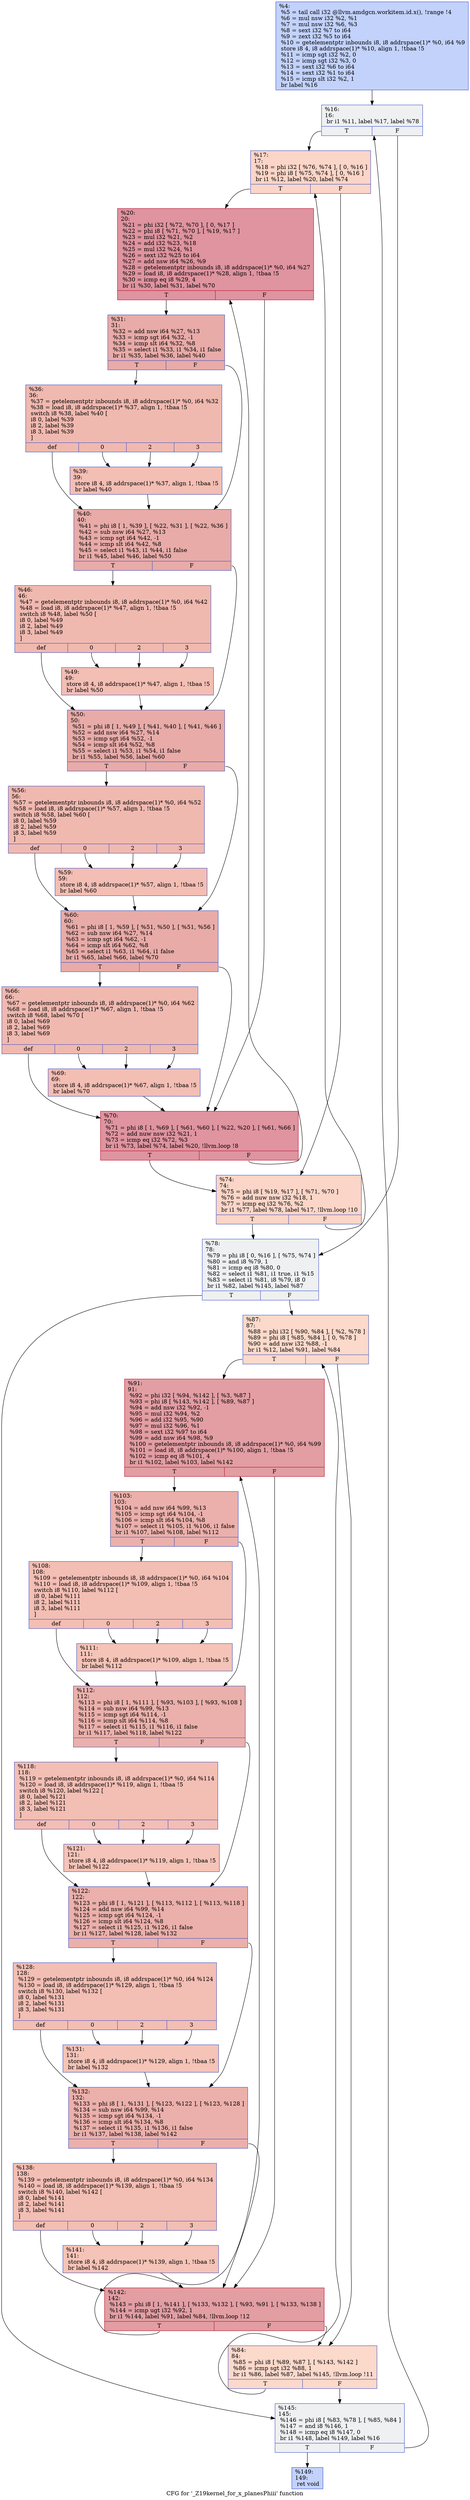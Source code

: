 digraph "CFG for '_Z19kernel_for_x_planesPhiii' function" {
	label="CFG for '_Z19kernel_for_x_planesPhiii' function";

	Node0x6093e80 [shape=record,color="#3d50c3ff", style=filled, fillcolor="#779af770",label="{%4:\l  %5 = tail call i32 @llvm.amdgcn.workitem.id.x(), !range !4\l  %6 = mul nsw i32 %2, %1\l  %7 = mul nsw i32 %6, %3\l  %8 = sext i32 %7 to i64\l  %9 = zext i32 %5 to i64\l  %10 = getelementptr inbounds i8, i8 addrspace(1)* %0, i64 %9\l  store i8 4, i8 addrspace(1)* %10, align 1, !tbaa !5\l  %11 = icmp sgt i32 %2, 0\l  %12 = icmp sgt i32 %3, 0\l  %13 = sext i32 %6 to i64\l  %14 = sext i32 %1 to i64\l  %15 = icmp slt i32 %2, 1\l  br label %16\l}"];
	Node0x6093e80 -> Node0x60959d0;
	Node0x60959d0 [shape=record,color="#3d50c3ff", style=filled, fillcolor="#d9dce170",label="{%16:\l16:                                               \l  br i1 %11, label %17, label %78\l|{<s0>T|<s1>F}}"];
	Node0x60959d0:s0 -> Node0x6094d90;
	Node0x60959d0:s1 -> Node0x6095be0;
	Node0x6094d90 [shape=record,color="#3d50c3ff", style=filled, fillcolor="#f5a08170",label="{%17:\l17:                                               \l  %18 = phi i32 [ %76, %74 ], [ 0, %16 ]\l  %19 = phi i8 [ %75, %74 ], [ 0, %16 ]\l  br i1 %12, label %20, label %74\l|{<s0>T|<s1>F}}"];
	Node0x6094d90:s0 -> Node0x6095fa0;
	Node0x6094d90:s1 -> Node0x6095d10;
	Node0x6095fa0 [shape=record,color="#b70d28ff", style=filled, fillcolor="#b70d2870",label="{%20:\l20:                                               \l  %21 = phi i32 [ %72, %70 ], [ 0, %17 ]\l  %22 = phi i8 [ %71, %70 ], [ %19, %17 ]\l  %23 = mul i32 %21, %2\l  %24 = add i32 %23, %18\l  %25 = mul i32 %24, %1\l  %26 = sext i32 %25 to i64\l  %27 = add nsw i64 %26, %9\l  %28 = getelementptr inbounds i8, i8 addrspace(1)* %0, i64 %27\l  %29 = load i8, i8 addrspace(1)* %28, align 1, !tbaa !5\l  %30 = icmp eq i8 %29, 4\l  br i1 %30, label %31, label %70\l|{<s0>T|<s1>F}}"];
	Node0x6095fa0:s0 -> Node0x6096dd0;
	Node0x6095fa0:s1 -> Node0x6096110;
	Node0x6096dd0 [shape=record,color="#3d50c3ff", style=filled, fillcolor="#cc403a70",label="{%31:\l31:                                               \l  %32 = add nsw i64 %27, %13\l  %33 = icmp sgt i64 %32, -1\l  %34 = icmp slt i64 %32, %8\l  %35 = select i1 %33, i1 %34, i1 false\l  br i1 %35, label %36, label %40\l|{<s0>T|<s1>F}}"];
	Node0x6096dd0:s0 -> Node0x60972f0;
	Node0x6096dd0:s1 -> Node0x6097340;
	Node0x60972f0 [shape=record,color="#3d50c3ff", style=filled, fillcolor="#de614d70",label="{%36:\l36:                                               \l  %37 = getelementptr inbounds i8, i8 addrspace(1)* %0, i64 %32\l  %38 = load i8, i8 addrspace(1)* %37, align 1, !tbaa !5\l  switch i8 %38, label %40 [\l    i8 0, label %39\l    i8 2, label %39\l    i8 3, label %39\l  ]\l|{<s0>def|<s1>0|<s2>2|<s3>3}}"];
	Node0x60972f0:s0 -> Node0x6097340;
	Node0x60972f0:s1 -> Node0x60975c0;
	Node0x60972f0:s2 -> Node0x60975c0;
	Node0x60972f0:s3 -> Node0x60975c0;
	Node0x60975c0 [shape=record,color="#3d50c3ff", style=filled, fillcolor="#e36c5570",label="{%39:\l39:                                               \l  store i8 4, i8 addrspace(1)* %37, align 1, !tbaa !5\l  br label %40\l}"];
	Node0x60975c0 -> Node0x6097340;
	Node0x6097340 [shape=record,color="#3d50c3ff", style=filled, fillcolor="#cc403a70",label="{%40:\l40:                                               \l  %41 = phi i8 [ 1, %39 ], [ %22, %31 ], [ %22, %36 ]\l  %42 = sub nsw i64 %27, %13\l  %43 = icmp sgt i64 %42, -1\l  %44 = icmp slt i64 %42, %8\l  %45 = select i1 %43, i1 %44, i1 false\l  br i1 %45, label %46, label %50\l|{<s0>T|<s1>F}}"];
	Node0x6097340:s0 -> Node0x6097c00;
	Node0x6097340:s1 -> Node0x6097c50;
	Node0x6097c00 [shape=record,color="#3d50c3ff", style=filled, fillcolor="#de614d70",label="{%46:\l46:                                               \l  %47 = getelementptr inbounds i8, i8 addrspace(1)* %0, i64 %42\l  %48 = load i8, i8 addrspace(1)* %47, align 1, !tbaa !5\l  switch i8 %48, label %50 [\l    i8 0, label %49\l    i8 2, label %49\l    i8 3, label %49\l  ]\l|{<s0>def|<s1>0|<s2>2|<s3>3}}"];
	Node0x6097c00:s0 -> Node0x6097c50;
	Node0x6097c00:s1 -> Node0x6097e90;
	Node0x6097c00:s2 -> Node0x6097e90;
	Node0x6097c00:s3 -> Node0x6097e90;
	Node0x6097e90 [shape=record,color="#3d50c3ff", style=filled, fillcolor="#e36c5570",label="{%49:\l49:                                               \l  store i8 4, i8 addrspace(1)* %47, align 1, !tbaa !5\l  br label %50\l}"];
	Node0x6097e90 -> Node0x6097c50;
	Node0x6097c50 [shape=record,color="#3d50c3ff", style=filled, fillcolor="#cc403a70",label="{%50:\l50:                                               \l  %51 = phi i8 [ 1, %49 ], [ %41, %40 ], [ %41, %46 ]\l  %52 = add nsw i64 %27, %14\l  %53 = icmp sgt i64 %52, -1\l  %54 = icmp slt i64 %52, %8\l  %55 = select i1 %53, i1 %54, i1 false\l  br i1 %55, label %56, label %60\l|{<s0>T|<s1>F}}"];
	Node0x6097c50:s0 -> Node0x6098470;
	Node0x6097c50:s1 -> Node0x60984c0;
	Node0x6098470 [shape=record,color="#3d50c3ff", style=filled, fillcolor="#de614d70",label="{%56:\l56:                                               \l  %57 = getelementptr inbounds i8, i8 addrspace(1)* %0, i64 %52\l  %58 = load i8, i8 addrspace(1)* %57, align 1, !tbaa !5\l  switch i8 %58, label %60 [\l    i8 0, label %59\l    i8 2, label %59\l    i8 3, label %59\l  ]\l|{<s0>def|<s1>0|<s2>2|<s3>3}}"];
	Node0x6098470:s0 -> Node0x60984c0;
	Node0x6098470:s1 -> Node0x60986d0;
	Node0x6098470:s2 -> Node0x60986d0;
	Node0x6098470:s3 -> Node0x60986d0;
	Node0x60986d0 [shape=record,color="#3d50c3ff", style=filled, fillcolor="#e36c5570",label="{%59:\l59:                                               \l  store i8 4, i8 addrspace(1)* %57, align 1, !tbaa !5\l  br label %60\l}"];
	Node0x60986d0 -> Node0x60984c0;
	Node0x60984c0 [shape=record,color="#3d50c3ff", style=filled, fillcolor="#cc403a70",label="{%60:\l60:                                               \l  %61 = phi i8 [ 1, %59 ], [ %51, %50 ], [ %51, %56 ]\l  %62 = sub nsw i64 %27, %14\l  %63 = icmp sgt i64 %62, -1\l  %64 = icmp slt i64 %62, %8\l  %65 = select i1 %63, i1 %64, i1 false\l  br i1 %65, label %66, label %70\l|{<s0>T|<s1>F}}"];
	Node0x60984c0:s0 -> Node0x6097050;
	Node0x60984c0:s1 -> Node0x6096110;
	Node0x6097050 [shape=record,color="#3d50c3ff", style=filled, fillcolor="#de614d70",label="{%66:\l66:                                               \l  %67 = getelementptr inbounds i8, i8 addrspace(1)* %0, i64 %62\l  %68 = load i8, i8 addrspace(1)* %67, align 1, !tbaa !5\l  switch i8 %68, label %70 [\l    i8 0, label %69\l    i8 2, label %69\l    i8 3, label %69\l  ]\l|{<s0>def|<s1>0|<s2>2|<s3>3}}"];
	Node0x6097050:s0 -> Node0x6096110;
	Node0x6097050:s1 -> Node0x6097150;
	Node0x6097050:s2 -> Node0x6097150;
	Node0x6097050:s3 -> Node0x6097150;
	Node0x6097150 [shape=record,color="#3d50c3ff", style=filled, fillcolor="#e36c5570",label="{%69:\l69:                                               \l  store i8 4, i8 addrspace(1)* %67, align 1, !tbaa !5\l  br label %70\l}"];
	Node0x6097150 -> Node0x6096110;
	Node0x6096110 [shape=record,color="#b70d28ff", style=filled, fillcolor="#b70d2870",label="{%70:\l70:                                               \l  %71 = phi i8 [ 1, %69 ], [ %61, %60 ], [ %22, %20 ], [ %61, %66 ]\l  %72 = add nuw nsw i32 %21, 1\l  %73 = icmp eq i32 %72, %3\l  br i1 %73, label %74, label %20, !llvm.loop !8\l|{<s0>T|<s1>F}}"];
	Node0x6096110:s0 -> Node0x6095d10;
	Node0x6096110:s1 -> Node0x6095fa0;
	Node0x6095d10 [shape=record,color="#3d50c3ff", style=filled, fillcolor="#f5a08170",label="{%74:\l74:                                               \l  %75 = phi i8 [ %19, %17 ], [ %71, %70 ]\l  %76 = add nuw nsw i32 %18, 1\l  %77 = icmp eq i32 %76, %2\l  br i1 %77, label %78, label %17, !llvm.loop !10\l|{<s0>T|<s1>F}}"];
	Node0x6095d10:s0 -> Node0x6095be0;
	Node0x6095d10:s1 -> Node0x6094d90;
	Node0x6095be0 [shape=record,color="#3d50c3ff", style=filled, fillcolor="#d9dce170",label="{%78:\l78:                                               \l  %79 = phi i8 [ 0, %16 ], [ %75, %74 ]\l  %80 = and i8 %79, 1\l  %81 = icmp eq i8 %80, 0\l  %82 = select i1 %81, i1 true, i1 %15\l  %83 = select i1 %81, i8 %79, i8 0\l  br i1 %82, label %145, label %87\l|{<s0>T|<s1>F}}"];
	Node0x6095be0:s0 -> Node0x6099d00;
	Node0x6095be0:s1 -> Node0x6099d50;
	Node0x6099e50 [shape=record,color="#3d50c3ff", style=filled, fillcolor="#f7a88970",label="{%84:\l84:                                               \l  %85 = phi i8 [ %89, %87 ], [ %143, %142 ]\l  %86 = icmp sgt i32 %88, 1\l  br i1 %86, label %87, label %145, !llvm.loop !11\l|{<s0>T|<s1>F}}"];
	Node0x6099e50:s0 -> Node0x6099d50;
	Node0x6099e50:s1 -> Node0x6099d00;
	Node0x6099d50 [shape=record,color="#3d50c3ff", style=filled, fillcolor="#f7a88970",label="{%87:\l87:                                               \l  %88 = phi i32 [ %90, %84 ], [ %2, %78 ]\l  %89 = phi i8 [ %85, %84 ], [ 0, %78 ]\l  %90 = add nsw i32 %88, -1\l  br i1 %12, label %91, label %84\l|{<s0>T|<s1>F}}"];
	Node0x6099d50:s0 -> Node0x609a4d0;
	Node0x6099d50:s1 -> Node0x6099e50;
	Node0x609a4d0 [shape=record,color="#b70d28ff", style=filled, fillcolor="#be242e70",label="{%91:\l91:                                               \l  %92 = phi i32 [ %94, %142 ], [ %3, %87 ]\l  %93 = phi i8 [ %143, %142 ], [ %89, %87 ]\l  %94 = add nsw i32 %92, -1\l  %95 = mul i32 %94, %2\l  %96 = add i32 %95, %90\l  %97 = mul i32 %96, %1\l  %98 = sext i32 %97 to i64\l  %99 = add nsw i64 %98, %9\l  %100 = getelementptr inbounds i8, i8 addrspace(1)* %0, i64 %99\l  %101 = load i8, i8 addrspace(1)* %100, align 1, !tbaa !5\l  %102 = icmp eq i8 %101, 4\l  br i1 %102, label %103, label %142\l|{<s0>T|<s1>F}}"];
	Node0x609a4d0:s0 -> Node0x609ac10;
	Node0x609a4d0:s1 -> Node0x6099ee0;
	Node0x609ac10 [shape=record,color="#3d50c3ff", style=filled, fillcolor="#d24b4070",label="{%103:\l103:                                              \l  %104 = add nsw i64 %99, %13\l  %105 = icmp sgt i64 %104, -1\l  %106 = icmp slt i64 %104, %8\l  %107 = select i1 %105, i1 %106, i1 false\l  br i1 %107, label %108, label %112\l|{<s0>T|<s1>F}}"];
	Node0x609ac10:s0 -> Node0x609af70;
	Node0x609ac10:s1 -> Node0x609afc0;
	Node0x609af70 [shape=record,color="#3d50c3ff", style=filled, fillcolor="#e36c5570",label="{%108:\l108:                                              \l  %109 = getelementptr inbounds i8, i8 addrspace(1)* %0, i64 %104\l  %110 = load i8, i8 addrspace(1)* %109, align 1, !tbaa !5\l  switch i8 %110, label %112 [\l    i8 0, label %111\l    i8 2, label %111\l    i8 3, label %111\l  ]\l|{<s0>def|<s1>0|<s2>2|<s3>3}}"];
	Node0x609af70:s0 -> Node0x609afc0;
	Node0x609af70:s1 -> Node0x609b1d0;
	Node0x609af70:s2 -> Node0x609b1d0;
	Node0x609af70:s3 -> Node0x609b1d0;
	Node0x609b1d0 [shape=record,color="#3d50c3ff", style=filled, fillcolor="#e8765c70",label="{%111:\l111:                                              \l  store i8 4, i8 addrspace(1)* %109, align 1, !tbaa !5\l  br label %112\l}"];
	Node0x609b1d0 -> Node0x609afc0;
	Node0x609afc0 [shape=record,color="#3d50c3ff", style=filled, fillcolor="#d24b4070",label="{%112:\l112:                                              \l  %113 = phi i8 [ 1, %111 ], [ %93, %103 ], [ %93, %108 ]\l  %114 = sub nsw i64 %99, %13\l  %115 = icmp sgt i64 %114, -1\l  %116 = icmp slt i64 %114, %8\l  %117 = select i1 %115, i1 %116, i1 false\l  br i1 %117, label %118, label %122\l|{<s0>T|<s1>F}}"];
	Node0x609afc0:s0 -> Node0x609b7b0;
	Node0x609afc0:s1 -> Node0x609b800;
	Node0x609b7b0 [shape=record,color="#3d50c3ff", style=filled, fillcolor="#e36c5570",label="{%118:\l118:                                              \l  %119 = getelementptr inbounds i8, i8 addrspace(1)* %0, i64 %114\l  %120 = load i8, i8 addrspace(1)* %119, align 1, !tbaa !5\l  switch i8 %120, label %122 [\l    i8 0, label %121\l    i8 2, label %121\l    i8 3, label %121\l  ]\l|{<s0>def|<s1>0|<s2>2|<s3>3}}"];
	Node0x609b7b0:s0 -> Node0x609b800;
	Node0x609b7b0:s1 -> Node0x609ba10;
	Node0x609b7b0:s2 -> Node0x609ba10;
	Node0x609b7b0:s3 -> Node0x609ba10;
	Node0x609ba10 [shape=record,color="#3d50c3ff", style=filled, fillcolor="#e8765c70",label="{%121:\l121:                                              \l  store i8 4, i8 addrspace(1)* %119, align 1, !tbaa !5\l  br label %122\l}"];
	Node0x609ba10 -> Node0x609b800;
	Node0x609b800 [shape=record,color="#3d50c3ff", style=filled, fillcolor="#d24b4070",label="{%122:\l122:                                              \l  %123 = phi i8 [ 1, %121 ], [ %113, %112 ], [ %113, %118 ]\l  %124 = add nsw i64 %99, %14\l  %125 = icmp sgt i64 %124, -1\l  %126 = icmp slt i64 %124, %8\l  %127 = select i1 %125, i1 %126, i1 false\l  br i1 %127, label %128, label %132\l|{<s0>T|<s1>F}}"];
	Node0x609b800:s0 -> Node0x609bff0;
	Node0x609b800:s1 -> Node0x609c040;
	Node0x609bff0 [shape=record,color="#3d50c3ff", style=filled, fillcolor="#e36c5570",label="{%128:\l128:                                              \l  %129 = getelementptr inbounds i8, i8 addrspace(1)* %0, i64 %124\l  %130 = load i8, i8 addrspace(1)* %129, align 1, !tbaa !5\l  switch i8 %130, label %132 [\l    i8 0, label %131\l    i8 2, label %131\l    i8 3, label %131\l  ]\l|{<s0>def|<s1>0|<s2>2|<s3>3}}"];
	Node0x609bff0:s0 -> Node0x609c040;
	Node0x609bff0:s1 -> Node0x6098d10;
	Node0x609bff0:s2 -> Node0x6098d10;
	Node0x609bff0:s3 -> Node0x6098d10;
	Node0x6098d10 [shape=record,color="#3d50c3ff", style=filled, fillcolor="#e8765c70",label="{%131:\l131:                                              \l  store i8 4, i8 addrspace(1)* %129, align 1, !tbaa !5\l  br label %132\l}"];
	Node0x6098d10 -> Node0x609c040;
	Node0x609c040 [shape=record,color="#3d50c3ff", style=filled, fillcolor="#d24b4070",label="{%132:\l132:                                              \l  %133 = phi i8 [ 1, %131 ], [ %123, %122 ], [ %123, %128 ]\l  %134 = sub nsw i64 %99, %14\l  %135 = icmp sgt i64 %134, -1\l  %136 = icmp slt i64 %134, %8\l  %137 = select i1 %135, i1 %136, i1 false\l  br i1 %137, label %138, label %142\l|{<s0>T|<s1>F}}"];
	Node0x609c040:s0 -> Node0x609cc30;
	Node0x609c040:s1 -> Node0x6099ee0;
	Node0x609cc30 [shape=record,color="#3d50c3ff", style=filled, fillcolor="#e36c5570",label="{%138:\l138:                                              \l  %139 = getelementptr inbounds i8, i8 addrspace(1)* %0, i64 %134\l  %140 = load i8, i8 addrspace(1)* %139, align 1, !tbaa !5\l  switch i8 %140, label %142 [\l    i8 0, label %141\l    i8 2, label %141\l    i8 3, label %141\l  ]\l|{<s0>def|<s1>0|<s2>2|<s3>3}}"];
	Node0x609cc30:s0 -> Node0x6099ee0;
	Node0x609cc30:s1 -> Node0x609ce40;
	Node0x609cc30:s2 -> Node0x609ce40;
	Node0x609cc30:s3 -> Node0x609ce40;
	Node0x609ce40 [shape=record,color="#3d50c3ff", style=filled, fillcolor="#e8765c70",label="{%141:\l141:                                              \l  store i8 4, i8 addrspace(1)* %139, align 1, !tbaa !5\l  br label %142\l}"];
	Node0x609ce40 -> Node0x6099ee0;
	Node0x6099ee0 [shape=record,color="#b70d28ff", style=filled, fillcolor="#be242e70",label="{%142:\l142:                                              \l  %143 = phi i8 [ 1, %141 ], [ %133, %132 ], [ %93, %91 ], [ %133, %138 ]\l  %144 = icmp ugt i32 %92, 1\l  br i1 %144, label %91, label %84, !llvm.loop !12\l|{<s0>T|<s1>F}}"];
	Node0x6099ee0:s0 -> Node0x609a4d0;
	Node0x6099ee0:s1 -> Node0x6099e50;
	Node0x6099d00 [shape=record,color="#3d50c3ff", style=filled, fillcolor="#d9dce170",label="{%145:\l145:                                              \l  %146 = phi i8 [ %83, %78 ], [ %85, %84 ]\l  %147 = and i8 %146, 1\l  %148 = icmp eq i8 %147, 0\l  br i1 %148, label %149, label %16\l|{<s0>T|<s1>F}}"];
	Node0x6099d00:s0 -> Node0x609d580;
	Node0x6099d00:s1 -> Node0x60959d0;
	Node0x609d580 [shape=record,color="#3d50c3ff", style=filled, fillcolor="#779af770",label="{%149:\l149:                                              \l  ret void\l}"];
}
